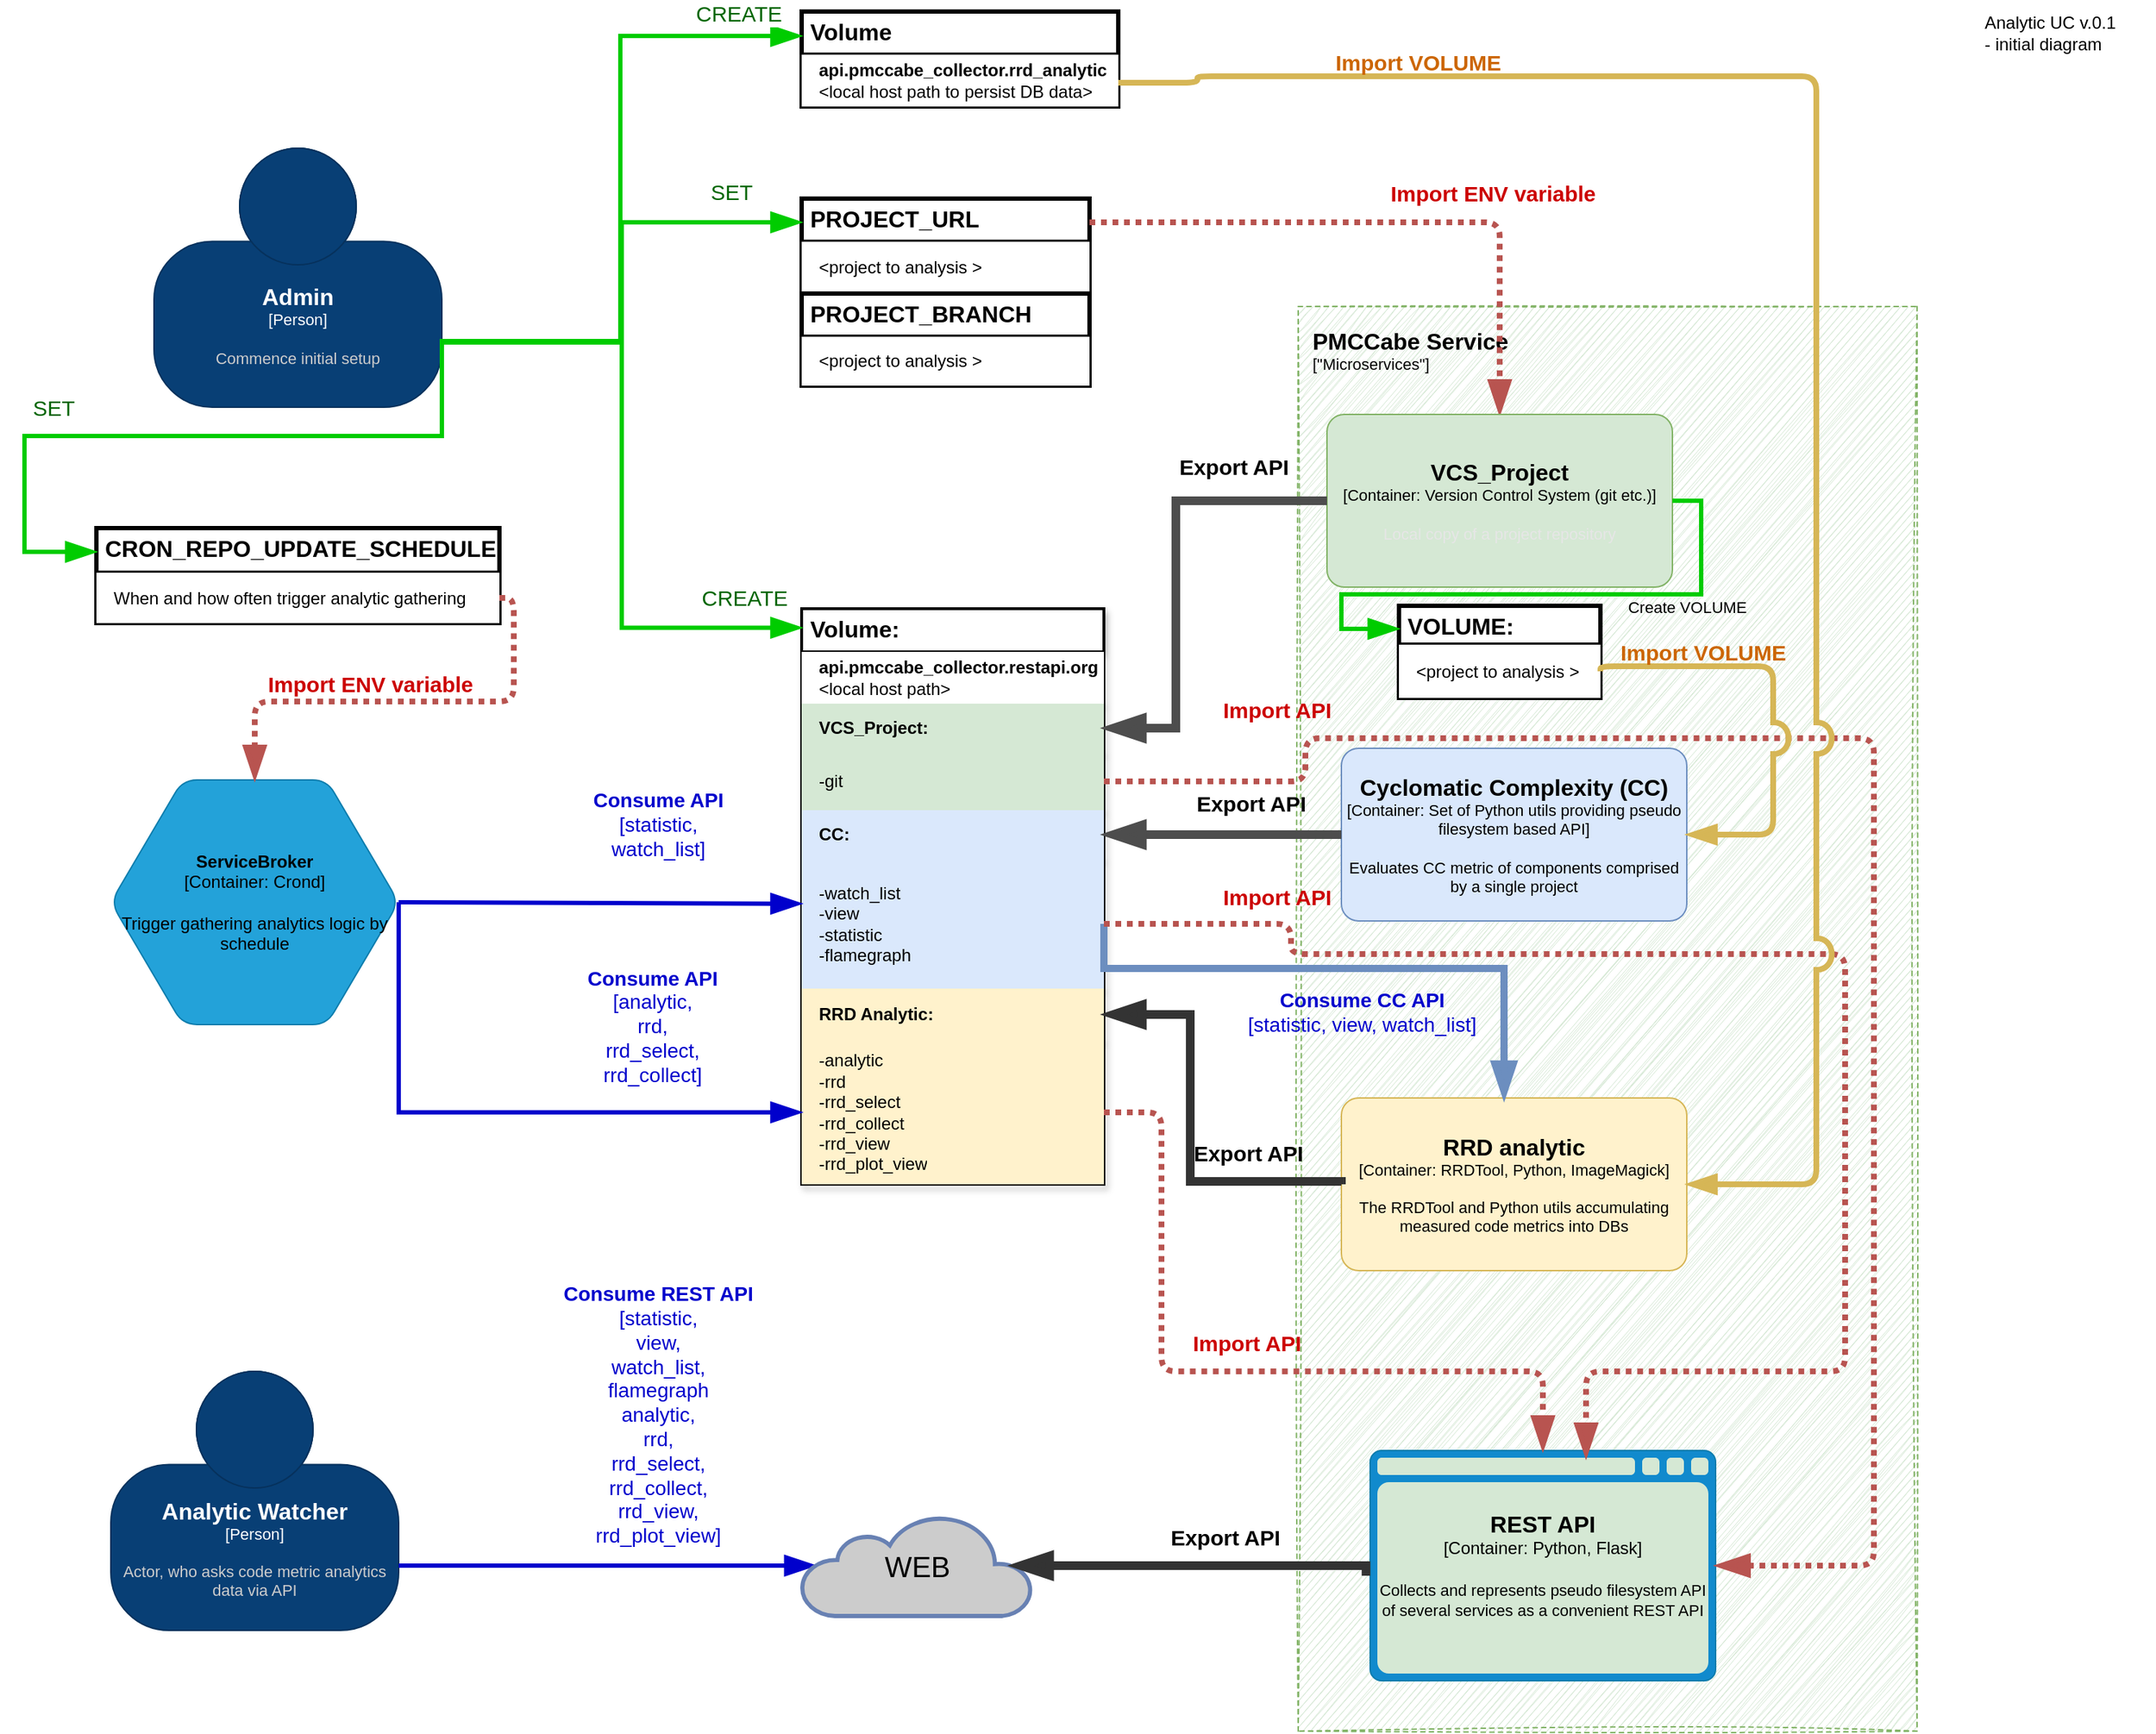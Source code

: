 <mxfile version="21.6.5" type="device">
  <diagram name="Page-1" id="IZ1iP5sBruCZ6rwAAdyG">
    <mxGraphModel dx="2152" dy="1318" grid="1" gridSize="10" guides="1" tooltips="1" connect="1" arrows="1" fold="1" page="1" pageScale="1" pageWidth="180" pageHeight="50" math="0" shadow="0">
      <root>
        <mxCell id="0" />
        <mxCell id="1" parent="0" />
        <object placeholders="1" c4Name="PMCCabe Service" c4Type="SystemScopeBoundary" c4Application="&quot;Microservices&quot;" label="&lt;font style=&quot;font-size: 16px&quot;&gt;&lt;b&gt;&lt;div style=&quot;text-align: left&quot;&gt;%c4Name%&lt;/div&gt;&lt;/b&gt;&lt;/font&gt;&lt;div style=&quot;text-align: left&quot;&gt;[%c4Application%]&lt;/div&gt;" id="Bd3FaW5UfeAnrvADQC-J-1">
          <mxCell style="rounded=0;fontSize=11;whiteSpace=wrap;html=1;arcSize=20;labelBackgroundColor=none;align=left;verticalAlign=top;labelBorderColor=none;spacingTop=0;spacing=10;metaEdit=1;rotatable=0;perimeter=rectanglePerimeter;noLabel=0;labelPadding=0;allowArrows=0;connectable=0;expand=0;recursiveResize=0;editable=1;pointerEvents=0;absoluteArcSize=1;points=[[0.25,0,0],[0.5,0,0],[0.75,0,0],[1,0.25,0],[1,0.5,0],[1,0.75,0],[0.75,1,0],[0.5,1,0],[0.25,1,0],[0,0.75,0],[0,0.5,0],[0,0.25,0]];fillColor=#d5e8d4;strokeColor=#82b366;dashed=1;glass=0;sketch=1;curveFitting=1;jiggle=2;shadow=0;" parent="1" vertex="1">
            <mxGeometry x="275" y="-270" width="430" height="990" as="geometry" />
          </mxCell>
        </object>
        <object placeholders="1" c4Name="Cyclomatic Complexity (CC)" c4Type="Container" c4Technology="Set of Python utils providing pseudo filesystem based API" c4Description="Evaluates CC metric of components comprised by a single project" label="&lt;font style=&quot;font-size: 16px&quot;&gt;&lt;b&gt;%c4Name%&lt;/b&gt;&lt;/font&gt;&lt;div&gt;[%c4Type%: %c4Technology%]&lt;/div&gt;&lt;br&gt;&lt;div&gt;&lt;font style=&quot;font-size: 11px&quot;&gt;&lt;font&gt;%c4Description%&lt;/font&gt;&lt;/font&gt;&lt;/div&gt;" id="Bd3FaW5UfeAnrvADQC-J-2">
          <mxCell style="rounded=1;whiteSpace=wrap;html=1;fontSize=11;labelBackgroundColor=none;fillColor=#dae8fc;align=center;arcSize=10;strokeColor=#6c8ebf;metaEdit=1;resizable=0;points=[[0.25,0,0],[0.5,0,0],[0.75,0,0],[1,0.25,0],[1,0.5,0],[1,0.75,0],[0.75,1,0],[0.5,1,0],[0.25,1,0],[0,0.75,0],[0,0.5,0],[0,0.25,0]];" parent="1" vertex="1">
            <mxGeometry x="305" y="37" width="240" height="120" as="geometry" />
          </mxCell>
        </object>
        <object placeholders="1" c4Name="RRD analytic" c4Type="Container" c4Technology="RRDTool, Python, ImageMagick" c4Description="The RRDTool and Python utils accumulating measured code metrics into DBs" label="&lt;font style=&quot;font-size: 16px&quot;&gt;&lt;b&gt;%c4Name%&lt;/b&gt;&lt;/font&gt;&lt;div&gt;[%c4Type%: %c4Technology%]&lt;/div&gt;&lt;br&gt;&lt;div&gt;&lt;font style=&quot;font-size: 11px&quot;&gt;&lt;font&gt;%c4Description%&lt;/font&gt;&lt;/font&gt;&lt;/div&gt;" id="Bd3FaW5UfeAnrvADQC-J-3">
          <mxCell style="rounded=1;whiteSpace=wrap;html=1;fontSize=11;labelBackgroundColor=none;fillColor=#fff2cc;align=center;arcSize=10;strokeColor=#d6b656;metaEdit=1;resizable=0;points=[[0.25,0,0],[0.5,0,0],[0.75,0,0],[1,0.25,0],[1,0.5,0],[1,0.75,0],[0.75,1,0],[0.5,1,0],[0.25,1,0],[0,0.75,0],[0,0.5,0],[0,0.25,0]];labelBorderColor=none;fontColor=#000000;" parent="1" vertex="1">
            <mxGeometry x="305" y="280" width="240" height="120" as="geometry" />
          </mxCell>
        </object>
        <object placeholders="1" c4Type="REST API" c4Container="Container" c4Technology="Python, Flask" c4Description="Collects and represents pseudo filesystem API of several services as a convenient REST API" label="&lt;font style=&quot;font-size: 16px&quot;&gt;&lt;b&gt;%c4Type%&lt;/b&gt;&lt;/font&gt;&lt;div&gt;[%c4Container%:&amp;nbsp;%c4Technology%]&lt;/div&gt;&lt;br&gt;&lt;div&gt;&lt;font style=&quot;font-size: 11px&quot;&gt;&lt;font&gt;%c4Description%&lt;/font&gt;&lt;/font&gt;&lt;/div&gt;" id="Bd3FaW5UfeAnrvADQC-J-4">
          <mxCell style="shape=mxgraph.c4.webBrowserContainer2;whiteSpace=wrap;html=1;boundedLbl=1;rounded=0;labelBackgroundColor=none;strokeColor=#82b366;fillColor=#d5e8d4;strokeColor=#118ACD;strokeColor2=#0E7DAD;fontSize=12;align=center;metaEdit=1;points=[[0.5,0,0],[1,0.25,0],[1,0.5,0],[1,0.75,0],[0.5,1,0],[0,0.75,0],[0,0.5,0],[0,0.25,0]];resizable=0;" parent="1" vertex="1">
            <mxGeometry x="325" y="525" width="240" height="160" as="geometry" />
          </mxCell>
        </object>
        <object placeholders="1" c4Name="Analytic Watcher" c4Type="Person" c4Description="Actor, who asks code metric analytics data via API" label="&lt;font style=&quot;font-size: 16px&quot;&gt;&lt;b&gt;%c4Name%&lt;/b&gt;&lt;/font&gt;&lt;div&gt;[%c4Type%]&lt;/div&gt;&lt;br&gt;&lt;div&gt;&lt;font style=&quot;font-size: 11px&quot;&gt;&lt;font color=&quot;#cccccc&quot;&gt;%c4Description%&lt;/font&gt;&lt;/div&gt;" id="Bd3FaW5UfeAnrvADQC-J-5">
          <mxCell style="html=1;fontSize=11;dashed=0;whiteSpace=wrap;fillColor=#083F75;strokeColor=#06315C;fontColor=#ffffff;shape=mxgraph.c4.person2;align=center;metaEdit=1;points=[[0.5,0,0],[1,0.5,0],[1,0.75,0],[0.75,1,0],[0.5,1,0],[0.25,1,0],[0,0.75,0],[0,0.5,0]];resizable=0;" parent="1" vertex="1">
            <mxGeometry x="-550" y="470" width="200" height="180" as="geometry" />
          </mxCell>
        </object>
        <mxCell id="Bd3FaW5UfeAnrvADQC-J-6" value="Volume: " style="shape=table;startSize=30;container=1;collapsible=0;childLayout=tableLayout;fontSize=16;align=left;verticalAlign=top;fontStyle=1;spacingLeft=6;spacing=0;resizable=0;strokeWidth=2;perimeterSpacing=0;rounded=0;shadow=1;gradientColor=none;fillStyle=auto;strokeColor=#000000;" parent="1" vertex="1">
          <mxGeometry x="-70" y="-60" width="210" height="400" as="geometry" />
        </mxCell>
        <mxCell id="Bd3FaW5UfeAnrvADQC-J-7" value="" style="shape=tableRow;horizontal=0;startSize=0;swimlaneHead=0;swimlaneBody=0;strokeColor=inherit;top=0;left=0;bottom=0;right=0;collapsible=0;dropTarget=0;fillColor=none;points=[[0,0.5],[1,0.5]];portConstraint=eastwest;fontSize=12;" parent="Bd3FaW5UfeAnrvADQC-J-6" vertex="1">
          <mxGeometry y="30" width="210" height="36" as="geometry" />
        </mxCell>
        <mxCell id="Bd3FaW5UfeAnrvADQC-J-8" value="&lt;b&gt;api.pmccabe_collector.restapi.org&lt;/b&gt;&lt;br&gt;&amp;lt;local host path&amp;gt;" style="shape=partialRectangle;html=1;whiteSpace=wrap;connectable=0;overflow=hidden;top=0;left=0;bottom=0;right=0;pointerEvents=1;fontSize=12;align=left;spacingLeft=10;spacingRight=4;" parent="Bd3FaW5UfeAnrvADQC-J-7" vertex="1">
          <mxGeometry width="210" height="36" as="geometry">
            <mxRectangle width="210" height="36" as="alternateBounds" />
          </mxGeometry>
        </mxCell>
        <mxCell id="Bd3FaW5UfeAnrvADQC-J-48" value="" style="shape=tableRow;horizontal=0;startSize=0;swimlaneHead=0;swimlaneBody=0;strokeColor=inherit;top=0;left=0;bottom=0;right=0;collapsible=0;dropTarget=0;fillColor=none;points=[[0,0.5],[1,0.5]];portConstraint=eastwest;fontSize=12;" parent="Bd3FaW5UfeAnrvADQC-J-6" vertex="1">
          <mxGeometry y="66" width="210" height="34" as="geometry" />
        </mxCell>
        <mxCell id="Bd3FaW5UfeAnrvADQC-J-49" value="&lt;b&gt;VCS_Project:&lt;/b&gt;" style="shape=partialRectangle;html=1;whiteSpace=wrap;connectable=0;strokeColor=#82b366;overflow=hidden;fillColor=#d5e8d4;top=0;left=0;bottom=0;right=0;pointerEvents=1;fontSize=12;align=left;spacingLeft=10;spacingRight=4;" parent="Bd3FaW5UfeAnrvADQC-J-48" vertex="1">
          <mxGeometry width="210" height="34" as="geometry">
            <mxRectangle width="210" height="34" as="alternateBounds" />
          </mxGeometry>
        </mxCell>
        <mxCell id="Bd3FaW5UfeAnrvADQC-J-50" value="" style="shape=tableRow;horizontal=0;startSize=0;swimlaneHead=0;swimlaneBody=0;strokeColor=inherit;top=0;left=0;bottom=0;right=0;collapsible=0;dropTarget=0;fillColor=none;points=[[0,0.5],[1,0.5]];portConstraint=eastwest;fontSize=12;" parent="Bd3FaW5UfeAnrvADQC-J-6" vertex="1">
          <mxGeometry y="100" width="210" height="40" as="geometry" />
        </mxCell>
        <mxCell id="Bd3FaW5UfeAnrvADQC-J-51" value="-git" style="shape=partialRectangle;html=1;whiteSpace=wrap;connectable=0;strokeColor=#82b366;overflow=hidden;fillColor=#d5e8d4;top=0;left=0;bottom=0;right=0;pointerEvents=1;fontSize=12;align=left;spacingLeft=10;spacingRight=4;" parent="Bd3FaW5UfeAnrvADQC-J-50" vertex="1">
          <mxGeometry width="210" height="40" as="geometry">
            <mxRectangle width="210" height="40" as="alternateBounds" />
          </mxGeometry>
        </mxCell>
        <mxCell id="Bd3FaW5UfeAnrvADQC-J-9" value="" style="shape=tableRow;horizontal=0;startSize=0;swimlaneHead=0;swimlaneBody=0;strokeColor=inherit;top=0;left=0;bottom=0;right=0;collapsible=0;dropTarget=0;fillColor=none;points=[[0,0.5],[1,0.5]];portConstraint=eastwest;fontSize=12;" parent="Bd3FaW5UfeAnrvADQC-J-6" vertex="1">
          <mxGeometry y="140" width="210" height="34" as="geometry" />
        </mxCell>
        <mxCell id="Bd3FaW5UfeAnrvADQC-J-10" value="&lt;b&gt;CC:&lt;/b&gt;" style="shape=partialRectangle;html=1;whiteSpace=wrap;connectable=0;strokeColor=#6c8ebf;overflow=hidden;fillColor=#dae8fc;top=0;left=0;bottom=0;right=0;pointerEvents=1;fontSize=12;align=left;spacingLeft=10;spacingRight=4;" parent="Bd3FaW5UfeAnrvADQC-J-9" vertex="1">
          <mxGeometry width="210" height="34" as="geometry">
            <mxRectangle width="210" height="34" as="alternateBounds" />
          </mxGeometry>
        </mxCell>
        <mxCell id="Bd3FaW5UfeAnrvADQC-J-11" value="" style="shape=tableRow;horizontal=0;startSize=0;swimlaneHead=0;swimlaneBody=0;strokeColor=inherit;top=0;left=0;bottom=0;right=0;collapsible=0;dropTarget=0;fillColor=none;points=[[0,0.5],[1,0.5]];portConstraint=eastwest;fontSize=12;" parent="Bd3FaW5UfeAnrvADQC-J-6" vertex="1">
          <mxGeometry y="174" width="210" height="90" as="geometry" />
        </mxCell>
        <mxCell id="Bd3FaW5UfeAnrvADQC-J-12" value="-watch_list&lt;br&gt;-view&lt;br&gt;-statistic&lt;br&gt;-flamegraph" style="shape=partialRectangle;html=1;whiteSpace=wrap;connectable=0;strokeColor=#6c8ebf;overflow=hidden;fillColor=#dae8fc;top=0;left=0;bottom=0;right=0;pointerEvents=1;fontSize=12;align=left;spacingLeft=10;spacingRight=4;" parent="Bd3FaW5UfeAnrvADQC-J-11" vertex="1">
          <mxGeometry width="210" height="90" as="geometry">
            <mxRectangle width="210" height="90" as="alternateBounds" />
          </mxGeometry>
        </mxCell>
        <mxCell id="Bd3FaW5UfeAnrvADQC-J-13" value="" style="shape=tableRow;horizontal=0;startSize=0;swimlaneHead=0;swimlaneBody=0;strokeColor=inherit;top=0;left=0;bottom=0;right=0;collapsible=0;dropTarget=0;fillColor=none;points=[[0,0.5],[1,0.5]];portConstraint=eastwest;fontSize=12;" parent="Bd3FaW5UfeAnrvADQC-J-6" vertex="1">
          <mxGeometry y="264" width="210" height="36" as="geometry" />
        </mxCell>
        <mxCell id="Bd3FaW5UfeAnrvADQC-J-14" value="&lt;b&gt;RRD Analytic:&lt;/b&gt;" style="shape=partialRectangle;html=1;whiteSpace=wrap;connectable=0;strokeColor=#d6b656;overflow=hidden;fillColor=#fff2cc;top=0;left=0;bottom=0;right=0;pointerEvents=1;fontSize=12;align=left;spacingLeft=10;spacingRight=4;" parent="Bd3FaW5UfeAnrvADQC-J-13" vertex="1">
          <mxGeometry width="210" height="36" as="geometry">
            <mxRectangle width="210" height="36" as="alternateBounds" />
          </mxGeometry>
        </mxCell>
        <mxCell id="Bd3FaW5UfeAnrvADQC-J-15" value="" style="shape=tableRow;horizontal=0;startSize=0;swimlaneHead=0;swimlaneBody=0;strokeColor=inherit;top=0;left=0;bottom=0;right=0;collapsible=0;dropTarget=0;fillColor=none;points=[[0,0.5],[1,0.5]];portConstraint=eastwest;fontSize=12;" parent="Bd3FaW5UfeAnrvADQC-J-6" vertex="1">
          <mxGeometry y="300" width="210" height="100" as="geometry" />
        </mxCell>
        <mxCell id="Bd3FaW5UfeAnrvADQC-J-16" value="-analytic&lt;br&gt;-rrd&lt;br&gt;-rrd_select&lt;br&gt;-rrd_collect&lt;br&gt;-rrd_view&lt;br&gt;-rrd_plot_view" style="shape=partialRectangle;html=1;whiteSpace=wrap;connectable=0;strokeColor=#d6b656;overflow=hidden;fillColor=#fff2cc;top=0;left=0;bottom=0;right=0;pointerEvents=1;fontSize=12;align=left;spacingLeft=10;spacingRight=4;" parent="Bd3FaW5UfeAnrvADQC-J-15" vertex="1">
          <mxGeometry width="210" height="100" as="geometry">
            <mxRectangle width="210" height="100" as="alternateBounds" />
          </mxGeometry>
        </mxCell>
        <object placeholders="1" c4Type="Relationship" id="Bd3FaW5UfeAnrvADQC-J-17">
          <mxCell style="endArrow=blockThin;html=1;fontSize=10;fontColor=#404040;strokeWidth=6;endFill=1;strokeColor=#333333;elbow=vertical;metaEdit=1;endSize=14;startSize=14;jumpStyle=arc;jumpSize=16;rounded=0;edgeStyle=orthogonalEdgeStyle;exitX=0;exitY=0.5;exitDx=0;exitDy=0;exitPerimeter=0;entryX=1;entryY=0.5;entryDx=0;entryDy=0;" parent="1" source="Bd3FaW5UfeAnrvADQC-J-3" target="Bd3FaW5UfeAnrvADQC-J-13" edge="1">
            <mxGeometry width="240" relative="1" as="geometry">
              <mxPoint x="25" y="420" as="sourcePoint" />
              <mxPoint x="195" y="222" as="targetPoint" />
              <Array as="points">
                <mxPoint x="305" y="338" />
                <mxPoint x="200" y="338" />
                <mxPoint x="200" y="222" />
              </Array>
            </mxGeometry>
          </mxCell>
        </object>
        <mxCell id="Bd3FaW5UfeAnrvADQC-J-18" value="Export API" style="edgeLabel;html=1;align=center;verticalAlign=middle;resizable=0;points=[];fontSize=15;labelBackgroundColor=none;fontStyle=1" parent="Bd3FaW5UfeAnrvADQC-J-17" vertex="1" connectable="0">
          <mxGeometry x="-0.222" y="-3" relative="1" as="geometry">
            <mxPoint x="37" y="-17" as="offset" />
          </mxGeometry>
        </mxCell>
        <object placeholders="1" c4Type="Relationship" c4Technology="statistic, view, watch_list" c4Description="Consume CC API" label="&lt;div style=&quot;text-align: left; font-size: 14px;&quot;&gt;&lt;div style=&quot;text-align: center; font-size: 14px;&quot;&gt;&lt;b style=&quot;font-size: 14px;&quot;&gt;%c4Description%&lt;/b&gt;&lt;/div&gt;&lt;div style=&quot;text-align: center; font-size: 14px;&quot;&gt;[%c4Technology%]&lt;/div&gt;&lt;/div&gt;" id="Bd3FaW5UfeAnrvADQC-J-19">
          <mxCell style="endArrow=blockThin;html=1;fontSize=14;fontColor=#0000CC;strokeWidth=5;endFill=1;strokeColor=#6c8ebf;elbow=vertical;metaEdit=1;endSize=14;startSize=14;jumpStyle=arc;jumpSize=16;rounded=0;edgeStyle=orthogonalEdgeStyle;exitX=1;exitY=0.5;exitDx=0;exitDy=0;entryX=0.471;entryY=0.008;entryDx=0;entryDy=0;entryPerimeter=0;labelBackgroundColor=none;fillColor=#dae8fc;" parent="1" source="Bd3FaW5UfeAnrvADQC-J-11" target="Bd3FaW5UfeAnrvADQC-J-3" edge="1">
            <mxGeometry x="0.049" y="-30" width="240" relative="1" as="geometry">
              <mxPoint x="195" y="159" as="sourcePoint" />
              <mxPoint x="265" y="420" as="targetPoint" />
              <Array as="points">
                <mxPoint x="140" y="190" />
                <mxPoint x="418" y="190" />
              </Array>
              <mxPoint as="offset" />
            </mxGeometry>
          </mxCell>
        </object>
        <object placeholders="1" c4Type="Export API" id="Bd3FaW5UfeAnrvADQC-J-20">
          <mxCell style="endArrow=blockThin;html=1;fontSize=10;fontColor=#404040;strokeWidth=6;endFill=1;strokeColor=#4D4D4D;elbow=vertical;metaEdit=1;endSize=14;startSize=14;jumpStyle=arc;jumpSize=16;rounded=0;edgeStyle=orthogonalEdgeStyle;exitX=0;exitY=0.5;exitDx=0;exitDy=0;exitPerimeter=0;entryX=1;entryY=0.5;entryDx=0;entryDy=0;" parent="1" source="Bd3FaW5UfeAnrvADQC-J-2" target="Bd3FaW5UfeAnrvADQC-J-9" edge="1">
            <mxGeometry width="240" relative="1" as="geometry">
              <mxPoint x="25" y="420" as="sourcePoint" />
              <mxPoint x="195" y="97.0" as="targetPoint" />
              <Array as="points" />
            </mxGeometry>
          </mxCell>
        </object>
        <mxCell id="Bd3FaW5UfeAnrvADQC-J-21" value="Export API" style="edgeLabel;html=1;align=center;verticalAlign=middle;resizable=0;points=[];fontSize=15;labelBackgroundColor=none;fontStyle=1" parent="Bd3FaW5UfeAnrvADQC-J-20" vertex="1" connectable="0">
          <mxGeometry x="-0.123" y="-4" relative="1" as="geometry">
            <mxPoint x="9" y="-18" as="offset" />
          </mxGeometry>
        </mxCell>
        <mxCell id="Bd3FaW5UfeAnrvADQC-J-22" value="PROJECT_URL" style="shape=table;startSize=30;container=1;collapsible=0;childLayout=tableLayout;fontSize=16;align=left;verticalAlign=top;fontStyle=1;spacingLeft=6;spacing=0;resizable=0;strokeWidth=3;" parent="1" vertex="1">
          <mxGeometry x="-70" y="-345" width="200" height="66" as="geometry" />
        </mxCell>
        <mxCell id="Bd3FaW5UfeAnrvADQC-J-23" value="" style="shape=tableRow;horizontal=0;startSize=0;swimlaneHead=0;swimlaneBody=0;strokeColor=inherit;top=0;left=0;bottom=0;right=0;collapsible=0;dropTarget=0;fillColor=none;points=[[0,0.5],[1,0.5]];portConstraint=eastwest;fontSize=12;" parent="Bd3FaW5UfeAnrvADQC-J-22" vertex="1">
          <mxGeometry y="30" width="200" height="36" as="geometry" />
        </mxCell>
        <mxCell id="Bd3FaW5UfeAnrvADQC-J-24" value="&amp;lt;project to analysis &amp;gt;" style="shape=partialRectangle;html=1;whiteSpace=wrap;connectable=0;overflow=hidden;top=0;left=0;bottom=0;right=0;pointerEvents=1;fontSize=12;align=left;spacingLeft=10;spacingRight=4;" parent="Bd3FaW5UfeAnrvADQC-J-23" vertex="1">
          <mxGeometry width="200" height="36" as="geometry">
            <mxRectangle width="200" height="36" as="alternateBounds" />
          </mxGeometry>
        </mxCell>
        <object placeholders="1" c4Type="Relationship" c4Description="Import ENV variable" label="&lt;div style=&quot;text-align: left; font-size: 15px;&quot;&gt;&lt;div style=&quot;text-align: center; font-size: 15px;&quot;&gt;&lt;b style=&quot;font-size: 15px;&quot;&gt;%c4Description%&lt;/b&gt;&lt;/div&gt;&lt;/div&gt;" id="Bd3FaW5UfeAnrvADQC-J-25">
          <mxCell style="endArrow=blockThin;html=1;fontSize=15;fontColor=#CC0000;strokeWidth=4;endFill=1;strokeColor=#b85450;elbow=vertical;metaEdit=1;endSize=14;startSize=14;jumpStyle=arc;jumpSize=16;rounded=1;edgeStyle=orthogonalEdgeStyle;exitX=1;exitY=0.25;exitDx=0;exitDy=0;entryX=0.5;entryY=0;entryDx=0;entryDy=0;entryPerimeter=0;fillColor=#f8cecc;labelBackgroundColor=none;dashed=1;dashPattern=1 1;" parent="1" source="Bd3FaW5UfeAnrvADQC-J-22" target="Bd3FaW5UfeAnrvADQC-J-40" edge="1">
            <mxGeometry x="0.338" y="22" width="240" relative="1" as="geometry">
              <mxPoint x="185" y="-328.5" as="sourcePoint" />
              <mxPoint x="245" y="60" as="targetPoint" />
              <mxPoint y="1" as="offset" />
            </mxGeometry>
          </mxCell>
        </object>
        <object placeholders="1" c4Type="Relationship" c4Description="Import API" label="&lt;div style=&quot;text-align: left; font-size: 15px;&quot;&gt;&lt;div style=&quot;text-align: center; font-size: 15px;&quot;&gt;&lt;b style=&quot;font-size: 15px;&quot;&gt;%c4Description%&lt;/b&gt;&lt;/div&gt;&lt;/div&gt;" id="Bd3FaW5UfeAnrvADQC-J-26">
          <mxCell style="endArrow=blockThin;html=1;fontSize=15;fontColor=#CC0000;strokeWidth=4;endFill=1;strokeColor=#b85450;elbow=vertical;metaEdit=1;endSize=14;startSize=14;jumpStyle=arc;jumpSize=16;rounded=1;edgeStyle=orthogonalEdgeStyle;exitX=1;exitY=0.5;exitDx=0;exitDy=0;fillColor=#f8cecc;entryX=0.625;entryY=0.031;entryDx=0;entryDy=0;entryPerimeter=0;dashed=1;dashPattern=1 1;labelBackgroundColor=none;" parent="1" source="Bd3FaW5UfeAnrvADQC-J-11" target="Bd3FaW5UfeAnrvADQC-J-4" edge="1">
            <mxGeometry x="-0.775" y="19" width="240" relative="1" as="geometry">
              <mxPoint x="195" y="159" as="sourcePoint" />
              <mxPoint x="135" y="510" as="targetPoint" />
              <Array as="points">
                <mxPoint x="270" y="159" />
                <mxPoint x="270" y="180" />
                <mxPoint x="655" y="180" />
                <mxPoint x="655" y="470" />
                <mxPoint x="475" y="470" />
              </Array>
              <mxPoint as="offset" />
            </mxGeometry>
          </mxCell>
        </object>
        <object placeholders="1" c4Type="Relationship" c4Description="Import API" label="&lt;div style=&quot;text-align: left; font-size: 15px;&quot;&gt;&lt;div style=&quot;text-align: center; font-size: 15px;&quot;&gt;&lt;b style=&quot;font-size: 15px;&quot;&gt;%c4Description%&lt;/b&gt;&lt;/div&gt;&lt;/div&gt;" id="Bd3FaW5UfeAnrvADQC-J-27">
          <mxCell style="endArrow=blockThin;html=1;fontSize=15;fontColor=#CC0000;strokeWidth=4;endFill=1;strokeColor=#b85450;elbow=vertical;metaEdit=1;endSize=14;startSize=14;jumpStyle=arc;jumpSize=16;rounded=1;edgeStyle=orthogonalEdgeStyle;exitX=1;exitY=0.5;exitDx=0;exitDy=0;entryX=0.5;entryY=0;entryDx=0;entryDy=0;entryPerimeter=0;fillColor=#f8cecc;dashed=1;dashPattern=1 1;labelBackgroundColor=none;" parent="1" source="Bd3FaW5UfeAnrvADQC-J-15" target="Bd3FaW5UfeAnrvADQC-J-4" edge="1">
            <mxGeometry x="0.031" y="20" width="240" relative="1" as="geometry">
              <mxPoint x="195" y="290.0" as="sourcePoint" />
              <mxPoint x="95" y="535" as="targetPoint" />
              <Array as="points">
                <mxPoint x="180" y="290" />
                <mxPoint x="180" y="470" />
                <mxPoint x="445" y="470" />
              </Array>
              <mxPoint as="offset" />
            </mxGeometry>
          </mxCell>
        </object>
        <object placeholders="1" c4Type="Relationship" c4Technology="statistic,&#xa;watch_list" c4Description="Consume API" label="&lt;div style=&quot;text-align: left; font-size: 14px;&quot;&gt;&lt;div style=&quot;text-align: center; font-size: 14px;&quot;&gt;&lt;b style=&quot;font-size: 14px;&quot;&gt;%c4Description%&lt;/b&gt;&lt;/div&gt;&lt;div style=&quot;text-align: center; font-size: 14px;&quot;&gt;[%c4Technology%]&lt;/div&gt;&lt;/div&gt;" id="Bd3FaW5UfeAnrvADQC-J-28">
          <mxCell style="endArrow=blockThin;html=1;fontSize=14;fontColor=#0000CC;strokeWidth=3;endFill=1;strokeColor=#0000CC;elbow=vertical;metaEdit=1;endSize=14;startSize=14;jumpStyle=arc;jumpSize=16;rounded=0;edgeStyle=orthogonalEdgeStyle;exitX=1;exitY=0.5;exitDx=0;exitDy=0;exitPerimeter=0;labelBackgroundColor=none;" parent="1" source="Bd3FaW5UfeAnrvADQC-J-71" edge="1">
            <mxGeometry x="0.284" y="55" width="240" relative="1" as="geometry">
              <mxPoint x="-50" y="330" as="sourcePoint" />
              <mxPoint x="-70" y="145" as="targetPoint" />
              <Array as="points">
                <mxPoint x="-310" y="145" />
              </Array>
              <mxPoint as="offset" />
            </mxGeometry>
          </mxCell>
        </object>
        <object placeholders="1" c4Type="Relationship" c4Technology="analytic,&#xa;rrd,&#xa;rrd_select,&#xa;rrd_collect" c4Description="Consume API" label="&lt;div style=&quot;text-align: left; font-size: 14px;&quot;&gt;&lt;div style=&quot;text-align: center; font-size: 14px;&quot;&gt;&lt;b style=&quot;font-size: 14px;&quot;&gt;%c4Description%&lt;/b&gt;&lt;/div&gt;&lt;div style=&quot;text-align: center; font-size: 14px;&quot;&gt;[%c4Technology%]&lt;/div&gt;&lt;/div&gt;" id="Bd3FaW5UfeAnrvADQC-J-29">
          <mxCell style="endArrow=blockThin;html=1;fontSize=14;fontColor=#0000CC;strokeWidth=3;endFill=1;strokeColor=#0000CC;elbow=vertical;metaEdit=1;endSize=14;startSize=14;jumpStyle=arc;jumpSize=16;rounded=0;edgeStyle=orthogonalEdgeStyle;exitX=1;exitY=0.5;exitDx=0;exitDy=0;exitPerimeter=0;labelBackgroundColor=none;entryX=0;entryY=0.5;entryDx=0;entryDy=0;" parent="1" source="Bd3FaW5UfeAnrvADQC-J-71" target="Bd3FaW5UfeAnrvADQC-J-15" edge="1">
            <mxGeometry x="0.506" y="60" width="240" relative="1" as="geometry">
              <mxPoint x="-310" y="425" as="sourcePoint" />
              <mxPoint x="-70" y="270" as="targetPoint" />
              <Array as="points">
                <mxPoint x="-350" y="290" />
              </Array>
              <mxPoint x="1" as="offset" />
            </mxGeometry>
          </mxCell>
        </object>
        <object placeholders="1" c4Type="Relationship" c4Technology="statistic,&#xa;view,&#xa;watch_list,&#xa;flamegraph&#xa;analytic,&#xa;rrd,&#xa;rrd_select,&#xa;rrd_collect,&#xa;rrd_view,&#xa;rrd_plot_view" c4Description="Consume REST API" label="&lt;div style=&quot;text-align: left; font-size: 14px;&quot;&gt;&lt;div style=&quot;text-align: center; font-size: 14px;&quot;&gt;&lt;b style=&quot;font-size: 14px;&quot;&gt;%c4Description%&lt;/b&gt;&lt;/div&gt;&lt;div style=&quot;text-align: center; font-size: 14px;&quot;&gt;[%c4Technology%]&lt;/div&gt;&lt;/div&gt;" id="Bd3FaW5UfeAnrvADQC-J-30">
          <mxCell style="endArrow=blockThin;html=1;fontSize=14;fontColor=#0000CC;strokeWidth=3;endFill=1;strokeColor=#0000CC;elbow=vertical;metaEdit=1;endSize=14;startSize=14;jumpStyle=arc;jumpSize=16;rounded=0;edgeStyle=orthogonalEdgeStyle;exitX=1;exitY=0.75;exitDx=0;exitDy=0;exitPerimeter=0;entryX=0.06;entryY=0.5;entryDx=0;entryDy=0;entryPerimeter=0;labelBackgroundColor=none;" parent="1" source="Bd3FaW5UfeAnrvADQC-J-5" target="Bd3FaW5UfeAnrvADQC-J-32" edge="1">
            <mxGeometry x="0.243" y="105" width="240" relative="1" as="geometry">
              <mxPoint x="-310" y="425" as="sourcePoint" />
              <mxPoint x="-180" y="590" as="targetPoint" />
              <Array as="points">
                <mxPoint x="-320" y="605" />
                <mxPoint x="-320" y="605" />
              </Array>
              <mxPoint as="offset" />
            </mxGeometry>
          </mxCell>
        </object>
        <object placeholders="1" c4Name="Admin" c4Type="Person" c4Description="Commence initial setup" label="&lt;font style=&quot;font-size: 16px&quot;&gt;&lt;b&gt;%c4Name%&lt;/b&gt;&lt;/font&gt;&lt;div&gt;[%c4Type%]&lt;/div&gt;&lt;br&gt;&lt;div&gt;&lt;font style=&quot;font-size: 11px&quot;&gt;&lt;font color=&quot;#cccccc&quot;&gt;%c4Description%&lt;/font&gt;&lt;/div&gt;" id="Bd3FaW5UfeAnrvADQC-J-31">
          <mxCell style="html=1;fontSize=11;dashed=0;whiteSpace=wrap;fillColor=#083F75;strokeColor=#06315C;fontColor=#ffffff;shape=mxgraph.c4.person2;align=center;metaEdit=1;points=[[0.5,0,0],[1,0.5,0],[1,0.75,0],[0.75,1,0],[0.5,1,0],[0.25,1,0],[0,0.75,0],[0,0.5,0]];resizable=0;" parent="1" vertex="1">
            <mxGeometry x="-520" y="-380" width="200" height="180" as="geometry" />
          </mxCell>
        </object>
        <mxCell id="Bd3FaW5UfeAnrvADQC-J-32" value="&lt;font color=&quot;#000000&quot; style=&quot;font-size: 20px;&quot;&gt;WEB&lt;/font&gt;" style="html=1;outlineConnect=0;fillColor=#CCCCCC;strokeColor=#6881B3;gradientColor=none;gradientDirection=north;strokeWidth=2;shape=mxgraph.networks.cloud;fontColor=#ffffff;fontSize=20;" parent="1" vertex="1">
          <mxGeometry x="-70" y="570" width="160" height="70" as="geometry" />
        </mxCell>
        <object placeholders="1" c4Type="Relationship" id="Bd3FaW5UfeAnrvADQC-J-33">
          <mxCell style="endArrow=blockThin;html=1;fontSize=10;fontColor=#404040;strokeWidth=3;endFill=1;strokeColor=#00CC00;elbow=vertical;metaEdit=1;endSize=14;startSize=14;jumpStyle=arc;jumpSize=16;rounded=0;edgeStyle=orthogonalEdgeStyle;exitX=1;exitY=0.75;exitDx=0;exitDy=0;exitPerimeter=0;entryX=0;entryY=0.25;entryDx=0;entryDy=0;" parent="1" source="Bd3FaW5UfeAnrvADQC-J-31" target="Bd3FaW5UfeAnrvADQC-J-22" edge="1">
            <mxGeometry width="240" relative="1" as="geometry">
              <mxPoint x="-30" y="320" as="sourcePoint" />
              <mxPoint x="210" y="320" as="targetPoint" />
            </mxGeometry>
          </mxCell>
        </object>
        <mxCell id="Bd3FaW5UfeAnrvADQC-J-34" value="SET" style="edgeLabel;html=1;align=center;verticalAlign=middle;resizable=0;points=[];fontColor=#006600;fontSize=15;" parent="Bd3FaW5UfeAnrvADQC-J-33" vertex="1" connectable="0">
          <mxGeometry x="0.451" y="-4" relative="1" as="geometry">
            <mxPoint x="42" y="-26" as="offset" />
          </mxGeometry>
        </mxCell>
        <object placeholders="1" c4Type="Relationship" id="Bd3FaW5UfeAnrvADQC-J-35">
          <mxCell style="endArrow=blockThin;html=1;fontSize=10;fontColor=#404040;strokeWidth=3;endFill=1;strokeColor=#00CC00;elbow=vertical;metaEdit=1;endSize=14;startSize=14;jumpStyle=arc;jumpSize=16;rounded=0;edgeStyle=orthogonalEdgeStyle;exitX=1;exitY=0.75;exitDx=0;exitDy=0;exitPerimeter=0;entryX=0;entryY=0.023;entryDx=0;entryDy=0;entryPerimeter=0;" parent="1" edge="1">
            <mxGeometry width="240" relative="1" as="geometry">
              <mxPoint x="-320" y="-241" as="sourcePoint" />
              <mxPoint x="-70" y="-46.8" as="targetPoint" />
              <Array as="points">
                <mxPoint x="-320" y="-246" />
                <mxPoint x="-195" y="-246" />
                <mxPoint x="-195" y="-47" />
              </Array>
            </mxGeometry>
          </mxCell>
        </object>
        <mxCell id="Bd3FaW5UfeAnrvADQC-J-36" value="CREATE" style="edgeLabel;html=1;align=center;verticalAlign=middle;resizable=0;points=[];fontSize=15;fontColor=#006600;" parent="Bd3FaW5UfeAnrvADQC-J-35" vertex="1" connectable="0">
          <mxGeometry x="0.741" y="1" relative="1" as="geometry">
            <mxPoint x="18" y="-20" as="offset" />
          </mxGeometry>
        </mxCell>
        <object placeholders="1" c4Type="Relationship" id="Bd3FaW5UfeAnrvADQC-J-37">
          <mxCell style="endArrow=blockThin;html=1;fontSize=10;fontColor=#404040;strokeWidth=6;endFill=1;strokeColor=#333333;elbow=vertical;metaEdit=1;endSize=14;startSize=14;jumpStyle=arc;jumpSize=16;rounded=0;edgeStyle=orthogonalEdgeStyle;exitX=-0.012;exitY=0.544;exitDx=0;exitDy=0;exitPerimeter=0;entryX=0.91;entryY=0.5;entryDx=0;entryDy=0;entryPerimeter=0;" parent="1" source="Bd3FaW5UfeAnrvADQC-J-4" target="Bd3FaW5UfeAnrvADQC-J-32" edge="1">
            <mxGeometry width="240" relative="1" as="geometry">
              <mxPoint x="328.1" y="605" as="sourcePoint" />
              <mxPoint x="90.0" y="605" as="targetPoint" />
              <Array as="points">
                <mxPoint x="322" y="605" />
              </Array>
            </mxGeometry>
          </mxCell>
        </object>
        <mxCell id="Bd3FaW5UfeAnrvADQC-J-38" value="Export API" style="edgeLabel;html=1;align=center;verticalAlign=middle;resizable=0;points=[];labelBackgroundColor=none;fontSize=15;fontStyle=1" parent="Bd3FaW5UfeAnrvADQC-J-37" vertex="1" connectable="0">
          <mxGeometry x="-0.222" y="-3" relative="1" as="geometry">
            <mxPoint x="-7" y="-17" as="offset" />
          </mxGeometry>
        </mxCell>
        <mxCell id="Bd3FaW5UfeAnrvADQC-J-39" value="Analytic UC v.0.1&lt;br&gt;- initial diagram" style="text;html=1;strokeColor=none;fillColor=none;align=left;verticalAlign=middle;whiteSpace=wrap;rounded=0;" parent="1" vertex="1">
          <mxGeometry x="750" y="-475" width="120" height="30" as="geometry" />
        </mxCell>
        <object placeholders="1" c4Name="VCS_Project" c4Type="Container" c4Technology="Version Control System (git etc.)" c4Description="Local copy of a project repository" label="&lt;font style=&quot;font-size: 16px&quot;&gt;&lt;b&gt;%c4Name%&lt;/b&gt;&lt;/font&gt;&lt;div&gt;[%c4Type%: %c4Technology%]&lt;/div&gt;&lt;br&gt;&lt;div&gt;&lt;font style=&quot;font-size: 11px&quot;&gt;&lt;font color=&quot;#E6E6E6&quot;&gt;%c4Description%&lt;/font&gt;&lt;/div&gt;" id="Bd3FaW5UfeAnrvADQC-J-40">
          <mxCell style="rounded=1;whiteSpace=wrap;html=1;fontSize=11;labelBackgroundColor=none;fillColor=#d5e8d4;align=center;arcSize=10;strokeColor=#82b366;metaEdit=1;resizable=0;points=[[0.25,0,0],[0.5,0,0],[0.75,0,0],[1,0.25,0],[1,0.5,0],[1,0.75,0],[0.75,1,0],[0.5,1,0],[0.25,1,0],[0,0.75,0],[0,0.5,0],[0,0.25,0]];" parent="1" vertex="1">
            <mxGeometry x="295" y="-195" width="240" height="120" as="geometry" />
          </mxCell>
        </object>
        <mxCell id="Bd3FaW5UfeAnrvADQC-J-41" value="PROJECT_BRANCH" style="shape=table;startSize=30;container=1;collapsible=0;childLayout=tableLayout;fontSize=16;align=left;verticalAlign=top;fontStyle=1;spacingLeft=6;spacing=0;resizable=0;strokeWidth=3;" parent="1" vertex="1">
          <mxGeometry x="-70" y="-279" width="200" height="64" as="geometry" />
        </mxCell>
        <mxCell id="Bd3FaW5UfeAnrvADQC-J-42" value="" style="shape=tableRow;horizontal=0;startSize=0;swimlaneHead=0;swimlaneBody=0;strokeColor=inherit;top=0;left=0;bottom=0;right=0;collapsible=0;dropTarget=0;fillColor=none;points=[[0,0.5],[1,0.5]];portConstraint=eastwest;fontSize=12;" parent="Bd3FaW5UfeAnrvADQC-J-41" vertex="1">
          <mxGeometry y="30" width="200" height="34" as="geometry" />
        </mxCell>
        <mxCell id="Bd3FaW5UfeAnrvADQC-J-43" value="&amp;lt;project to analysis &amp;gt;" style="shape=partialRectangle;html=1;whiteSpace=wrap;connectable=0;overflow=hidden;top=0;left=0;bottom=0;right=0;pointerEvents=1;fontSize=12;align=left;spacingLeft=10;spacingRight=4;" parent="Bd3FaW5UfeAnrvADQC-J-42" vertex="1">
          <mxGeometry width="200" height="34" as="geometry">
            <mxRectangle width="200" height="34" as="alternateBounds" />
          </mxGeometry>
        </mxCell>
        <mxCell id="Bd3FaW5UfeAnrvADQC-J-44" value="VOLUME:" style="shape=table;startSize=27;container=1;collapsible=0;childLayout=tableLayout;fontSize=16;align=left;verticalAlign=top;fontStyle=1;spacingLeft=6;spacing=0;resizable=0;strokeWidth=3;" parent="1" vertex="1">
          <mxGeometry x="345" y="-62" width="140" height="64" as="geometry" />
        </mxCell>
        <mxCell id="Bd3FaW5UfeAnrvADQC-J-45" value="" style="shape=tableRow;horizontal=0;startSize=0;swimlaneHead=0;swimlaneBody=0;strokeColor=inherit;top=0;left=0;bottom=0;right=0;collapsible=0;dropTarget=0;fillColor=none;points=[[0,0.5],[1,0.5]];portConstraint=eastwest;fontSize=12;" parent="Bd3FaW5UfeAnrvADQC-J-44" vertex="1">
          <mxGeometry y="27" width="140" height="37" as="geometry" />
        </mxCell>
        <mxCell id="Bd3FaW5UfeAnrvADQC-J-46" value="&amp;lt;project to analysis &amp;gt;" style="shape=partialRectangle;html=1;whiteSpace=wrap;connectable=0;overflow=hidden;top=0;left=0;bottom=0;right=0;pointerEvents=1;fontSize=12;align=left;spacingLeft=10;spacingRight=4;" parent="Bd3FaW5UfeAnrvADQC-J-45" vertex="1">
          <mxGeometry width="140" height="37" as="geometry">
            <mxRectangle width="140" height="37" as="alternateBounds" />
          </mxGeometry>
        </mxCell>
        <object placeholders="1" c4Type="Relationship" c4Description="Import API" label="&lt;div style=&quot;text-align: left; font-size: 15px;&quot;&gt;&lt;div style=&quot;text-align: center; font-size: 15px;&quot;&gt;&lt;b style=&quot;font-size: 15px;&quot;&gt;%c4Description%&lt;/b&gt;&lt;/div&gt;&lt;/div&gt;" id="Bd3FaW5UfeAnrvADQC-J-52">
          <mxCell style="endArrow=blockThin;html=1;fontSize=15;fontColor=#CC0000;strokeWidth=4;endFill=1;strokeColor=#b85450;elbow=vertical;metaEdit=1;endSize=14;startSize=14;jumpStyle=arc;jumpSize=16;rounded=1;edgeStyle=orthogonalEdgeStyle;exitX=1;exitY=0.5;exitDx=0;exitDy=0;fillColor=#f8cecc;entryX=1;entryY=0.5;entryDx=0;entryDy=0;entryPerimeter=0;dashed=1;dashPattern=1 1;labelBackgroundColor=none;" parent="1" source="Bd3FaW5UfeAnrvADQC-J-50" target="Bd3FaW5UfeAnrvADQC-J-4" edge="1">
            <mxGeometry x="-0.728" y="28" width="240" relative="1" as="geometry">
              <mxPoint x="195" y="60" as="sourcePoint" />
              <mxPoint x="624.94" y="375" as="targetPoint" />
              <Array as="points">
                <mxPoint x="280" y="60" />
                <mxPoint x="280" y="30" />
                <mxPoint x="675" y="30" />
                <mxPoint x="675" y="605" />
              </Array>
              <mxPoint x="-20" y="8" as="offset" />
            </mxGeometry>
          </mxCell>
        </object>
        <object placeholders="1" c4Type="Relationship" id="Bd3FaW5UfeAnrvADQC-J-54">
          <mxCell style="endArrow=blockThin;html=1;fontSize=10;fontColor=#404040;strokeWidth=3;endFill=1;strokeColor=#00CC00;elbow=vertical;metaEdit=1;endSize=14;startSize=14;jumpStyle=arc;jumpSize=16;rounded=0;edgeStyle=orthogonalEdgeStyle;exitX=1;exitY=0.5;exitDx=0;exitDy=0;exitPerimeter=0;entryX=0;entryY=0.25;entryDx=0;entryDy=0;" parent="1" source="Bd3FaW5UfeAnrvADQC-J-40" target="Bd3FaW5UfeAnrvADQC-J-44" edge="1">
            <mxGeometry width="240" relative="1" as="geometry">
              <mxPoint x="-255" y="-10" as="sourcePoint" />
              <mxPoint x="205" y="-40" as="targetPoint" />
              <Array as="points">
                <mxPoint x="555" y="-135" />
                <mxPoint x="555" y="-70" />
                <mxPoint x="305" y="-70" />
                <mxPoint x="305" y="-46" />
              </Array>
            </mxGeometry>
          </mxCell>
        </object>
        <mxCell id="Bd3FaW5UfeAnrvADQC-J-55" value="Create VOLUME" style="edgeLabel;html=1;align=center;verticalAlign=middle;resizable=0;points=[];labelBackgroundColor=none;" parent="Bd3FaW5UfeAnrvADQC-J-54" vertex="1" connectable="0">
          <mxGeometry x="0.741" y="1" relative="1" as="geometry">
            <mxPoint x="239" y="-4" as="offset" />
          </mxGeometry>
        </mxCell>
        <object placeholders="1" c4Type="Relationship" c4Description="Import VOLUME" label="&lt;div style=&quot;text-align: left; font-size: 15px;&quot;&gt;&lt;div style=&quot;text-align: center; font-size: 15px;&quot;&gt;&lt;b style=&quot;font-size: 15px;&quot;&gt;%c4Description%&lt;/b&gt;&lt;/div&gt;&lt;/div&gt;" id="Bd3FaW5UfeAnrvADQC-J-56">
          <mxCell style="endArrow=blockThin;html=1;fontSize=15;fontColor=#CC6600;strokeWidth=4;endFill=1;strokeColor=#d6b656;elbow=vertical;metaEdit=1;endSize=11;startSize=14;jumpStyle=arc;jumpSize=16;rounded=1;edgeStyle=orthogonalEdgeStyle;exitX=1;exitY=0.5;exitDx=0;exitDy=0;entryX=1;entryY=0.5;entryDx=0;entryDy=0;entryPerimeter=0;fillColor=#fff2cc;labelBackgroundColor=none;" parent="1" source="Bd3FaW5UfeAnrvADQC-J-45" target="Bd3FaW5UfeAnrvADQC-J-2" edge="1">
            <mxGeometry x="-0.511" y="10" width="240" relative="1" as="geometry">
              <mxPoint x="185" y="-223" as="sourcePoint" />
              <mxPoint x="425" y="-185" as="targetPoint" />
              <mxPoint x="1" as="offset" />
              <Array as="points">
                <mxPoint x="485" y="-20" />
                <mxPoint x="605" y="-20" />
                <mxPoint x="605" y="97" />
              </Array>
            </mxGeometry>
          </mxCell>
        </object>
        <mxCell id="Bd3FaW5UfeAnrvADQC-J-62" value="Volume" style="shape=table;startSize=30;container=1;collapsible=0;childLayout=tableLayout;fontSize=16;align=left;verticalAlign=top;fontStyle=1;spacingLeft=6;spacing=0;resizable=0;strokeWidth=3;" parent="1" vertex="1">
          <mxGeometry x="-70" y="-475" width="220" height="66" as="geometry" />
        </mxCell>
        <mxCell id="Bd3FaW5UfeAnrvADQC-J-63" value="" style="shape=tableRow;horizontal=0;startSize=0;swimlaneHead=0;swimlaneBody=0;strokeColor=inherit;top=0;left=0;bottom=0;right=0;collapsible=0;dropTarget=0;fillColor=none;points=[[0,0.5],[1,0.5]];portConstraint=eastwest;fontSize=12;" parent="Bd3FaW5UfeAnrvADQC-J-62" vertex="1">
          <mxGeometry y="30" width="220" height="36" as="geometry" />
        </mxCell>
        <mxCell id="Bd3FaW5UfeAnrvADQC-J-64" value="&lt;b&gt;api.pmccabe_collector.rrd_analytic&lt;/b&gt;&lt;br&gt;&amp;lt;local host path to persist DB data&amp;gt;" style="shape=partialRectangle;html=1;whiteSpace=wrap;connectable=0;overflow=hidden;top=0;left=0;bottom=0;right=0;pointerEvents=1;fontSize=12;align=left;spacingLeft=10;spacingRight=4;" parent="Bd3FaW5UfeAnrvADQC-J-63" vertex="1">
          <mxGeometry width="220" height="36" as="geometry">
            <mxRectangle width="220" height="36" as="alternateBounds" />
          </mxGeometry>
        </mxCell>
        <object placeholders="1" c4Type="Relationship" id="Bd3FaW5UfeAnrvADQC-J-67">
          <mxCell style="endArrow=blockThin;html=1;fontSize=10;fontColor=#404040;strokeWidth=3;endFill=1;strokeColor=#00CC00;elbow=vertical;metaEdit=1;endSize=14;startSize=14;jumpStyle=arc;jumpSize=16;rounded=0;edgeStyle=orthogonalEdgeStyle;exitX=1;exitY=0.75;exitDx=0;exitDy=0;exitPerimeter=0;" parent="1" source="Bd3FaW5UfeAnrvADQC-J-31" edge="1">
            <mxGeometry width="240" relative="1" as="geometry">
              <mxPoint x="-306" y="-20" as="sourcePoint" />
              <mxPoint x="-70" y="-458" as="targetPoint" />
              <Array as="points">
                <mxPoint x="-196" y="-245" />
                <mxPoint x="-196" y="-458" />
              </Array>
            </mxGeometry>
          </mxCell>
        </object>
        <mxCell id="Bd3FaW5UfeAnrvADQC-J-68" value="CREATE" style="edgeLabel;html=1;align=center;verticalAlign=middle;resizable=0;points=[];fontSize=15;fontColor=#006600;" parent="Bd3FaW5UfeAnrvADQC-J-67" vertex="1" connectable="0">
          <mxGeometry x="0.741" y="1" relative="1" as="geometry">
            <mxPoint x="16" y="-15" as="offset" />
          </mxGeometry>
        </mxCell>
        <object placeholders="1" c4Type="Relationship" c4Description="Import VOLUME" label="&lt;div style=&quot;text-align: left; font-size: 15px;&quot;&gt;&lt;div style=&quot;text-align: center; font-size: 15px;&quot;&gt;&lt;b style=&quot;font-size: 15px;&quot;&gt;%c4Description%&lt;/b&gt;&lt;/div&gt;&lt;/div&gt;" id="Bd3FaW5UfeAnrvADQC-J-69">
          <mxCell style="endArrow=blockThin;html=1;fontSize=15;fontColor=#CC6600;strokeWidth=4;endFill=1;strokeColor=#d6b656;elbow=vertical;metaEdit=1;endSize=11;startSize=14;jumpStyle=arc;jumpSize=16;rounded=1;edgeStyle=orthogonalEdgeStyle;exitX=1;exitY=0.75;exitDx=0;exitDy=0;entryX=1;entryY=0.5;entryDx=0;entryDy=0;entryPerimeter=0;fillColor=#fff2cc;labelBackgroundColor=none;" parent="1" source="Bd3FaW5UfeAnrvADQC-J-62" target="Bd3FaW5UfeAnrvADQC-J-3" edge="1">
            <mxGeometry x="-0.685" y="10" width="240" relative="1" as="geometry">
              <mxPoint x="205" y="-427" as="sourcePoint" />
              <mxPoint x="635" y="-183" as="targetPoint" />
              <mxPoint as="offset" />
              <Array as="points">
                <mxPoint x="205" y="-425" />
                <mxPoint x="205" y="-430" />
                <mxPoint x="635" y="-430" />
                <mxPoint x="635" y="340" />
              </Array>
            </mxGeometry>
          </mxCell>
        </object>
        <object placeholders="1" c4Type="ServiceBroker" c4Container="Container" c4Technology="Crond" c4Description="Trigger gathering analytics logic by schedule" label="&lt;font style=&quot;font-size: 12px;&quot;&gt;&lt;b style=&quot;font-size: 12px;&quot;&gt;%c4Type%&lt;/b&gt;&lt;/font&gt;&lt;div style=&quot;font-size: 12px;&quot;&gt;[%c4Container%:&amp;nbsp;%c4Technology%]&lt;/div&gt;&lt;br style=&quot;font-size: 12px;&quot;&gt;&lt;div style=&quot;font-size: 12px;&quot;&gt;&lt;font style=&quot;font-size: 12px;&quot;&gt;&lt;font style=&quot;font-size: 12px;&quot;&gt;%c4Description%&lt;/font&gt;&lt;/font&gt;&lt;/div&gt;" id="Bd3FaW5UfeAnrvADQC-J-71">
          <mxCell style="shape=hexagon;size=50;perimeter=hexagonPerimeter2;whiteSpace=wrap;html=1;fixedSize=1;rounded=1;labelBackgroundColor=none;fillColor=#23A2D9;fontSize=12;fontColor=#000000;align=center;strokeColor=#0E7DAD;metaEdit=1;points=[[0.5,0,0],[1,0.25,0],[1,0.5,0],[1,0.75,0],[0.5,1,0],[0,0.75,0],[0,0.5,0],[0,0.25,0]];resizable=0;" parent="1" vertex="1">
            <mxGeometry x="-550" y="59" width="200" height="170" as="geometry" />
          </mxCell>
        </object>
        <mxCell id="Bd3FaW5UfeAnrvADQC-J-72" value="CRON_REPO_UPDATE_SCHEDULE" style="shape=table;startSize=31;container=1;collapsible=0;childLayout=tableLayout;fontSize=16;align=left;verticalAlign=top;fontStyle=1;spacingLeft=6;spacing=0;resizable=0;strokeWidth=3;" parent="1" vertex="1">
          <mxGeometry x="-560" y="-116" width="280" height="66" as="geometry" />
        </mxCell>
        <mxCell id="Bd3FaW5UfeAnrvADQC-J-73" value="" style="shape=tableRow;horizontal=0;startSize=0;swimlaneHead=0;swimlaneBody=0;strokeColor=inherit;top=0;left=0;bottom=0;right=0;collapsible=0;dropTarget=0;fillColor=none;points=[[0,0.5],[1,0.5]];portConstraint=eastwest;fontSize=12;" parent="Bd3FaW5UfeAnrvADQC-J-72" vertex="1">
          <mxGeometry y="31" width="280" height="35" as="geometry" />
        </mxCell>
        <mxCell id="Bd3FaW5UfeAnrvADQC-J-74" value="When and how often trigger analytic gathering" style="shape=partialRectangle;html=1;whiteSpace=wrap;connectable=0;overflow=hidden;top=0;left=0;bottom=0;right=0;pointerEvents=1;fontSize=12;align=left;spacingLeft=10;spacingRight=4;" parent="Bd3FaW5UfeAnrvADQC-J-73" vertex="1">
          <mxGeometry width="280" height="35" as="geometry">
            <mxRectangle width="280" height="35" as="alternateBounds" />
          </mxGeometry>
        </mxCell>
        <object placeholders="1" c4Type="Relationship" id="Bd3FaW5UfeAnrvADQC-J-75">
          <mxCell style="endArrow=blockThin;html=1;fontSize=10;fontColor=#404040;strokeWidth=3;endFill=1;strokeColor=#00CC00;elbow=vertical;metaEdit=1;endSize=14;startSize=14;jumpStyle=arc;jumpSize=16;rounded=0;edgeStyle=orthogonalEdgeStyle;exitX=1;exitY=0.75;exitDx=0;exitDy=0;exitPerimeter=0;entryX=0;entryY=0.25;entryDx=0;entryDy=0;" parent="1" source="Bd3FaW5UfeAnrvADQC-J-31" target="Bd3FaW5UfeAnrvADQC-J-72" edge="1">
            <mxGeometry width="240" relative="1" as="geometry">
              <mxPoint x="-310" y="-231" as="sourcePoint" />
              <mxPoint x="-60" y="-36.8" as="targetPoint" />
              <Array as="points">
                <mxPoint x="-320" y="-180" />
                <mxPoint x="-610" y="-180" />
                <mxPoint x="-610" y="-99" />
              </Array>
            </mxGeometry>
          </mxCell>
        </object>
        <mxCell id="Bd3FaW5UfeAnrvADQC-J-76" value="SET" style="edgeLabel;html=1;align=center;verticalAlign=middle;resizable=0;points=[];fontSize=15;fontColor=#006600;" parent="Bd3FaW5UfeAnrvADQC-J-75" vertex="1" connectable="0">
          <mxGeometry x="0.741" y="1" relative="1" as="geometry">
            <mxPoint x="19" y="-88" as="offset" />
          </mxGeometry>
        </mxCell>
        <object placeholders="1" c4Type="Relationship" c4Description="Import ENV variable" label="&lt;div style=&quot;text-align: left; font-size: 15px;&quot;&gt;&lt;div style=&quot;text-align: center; font-size: 15px;&quot;&gt;&lt;b style=&quot;font-size: 15px;&quot;&gt;%c4Description%&lt;/b&gt;&lt;/div&gt;&lt;/div&gt;" id="Bd3FaW5UfeAnrvADQC-J-77">
          <mxCell style="endArrow=blockThin;html=1;fontSize=15;fontColor=#CC0000;strokeWidth=4;endFill=1;strokeColor=#b85450;elbow=vertical;metaEdit=1;endSize=14;startSize=14;jumpStyle=arc;jumpSize=16;rounded=1;edgeStyle=orthogonalEdgeStyle;exitX=1;exitY=0.5;exitDx=0;exitDy=0;entryX=0.5;entryY=0;entryDx=0;entryDy=0;entryPerimeter=0;fillColor=#f8cecc;labelBackgroundColor=none;dashed=1;dashPattern=1 1;" parent="1" source="Bd3FaW5UfeAnrvADQC-J-73" target="Bd3FaW5UfeAnrvADQC-J-71" edge="1">
            <mxGeometry x="0.15" y="-13" width="240" relative="1" as="geometry">
              <mxPoint x="140" y="-319" as="sourcePoint" />
              <mxPoint x="370" y="-185" as="targetPoint" />
              <mxPoint as="offset" />
            </mxGeometry>
          </mxCell>
        </object>
        <object placeholders="1" c4Type="Export API" id="Bd3FaW5UfeAnrvADQC-J-78">
          <mxCell style="endArrow=blockThin;html=1;fontSize=10;fontColor=#404040;strokeWidth=6;endFill=1;strokeColor=#4D4D4D;elbow=vertical;metaEdit=1;endSize=14;startSize=14;jumpStyle=arc;jumpSize=16;rounded=0;edgeStyle=orthogonalEdgeStyle;exitX=0;exitY=0.5;exitDx=0;exitDy=0;exitPerimeter=0;entryX=1;entryY=0.5;entryDx=0;entryDy=0;" parent="1" source="Bd3FaW5UfeAnrvADQC-J-40" target="Bd3FaW5UfeAnrvADQC-J-48" edge="1">
            <mxGeometry width="240" relative="1" as="geometry">
              <mxPoint x="315" y="107" as="sourcePoint" />
              <mxPoint x="150" y="107" as="targetPoint" />
              <Array as="points">
                <mxPoint x="190" y="-135" />
                <mxPoint x="190" y="23" />
              </Array>
            </mxGeometry>
          </mxCell>
        </object>
        <mxCell id="Bd3FaW5UfeAnrvADQC-J-79" value="Export API" style="edgeLabel;html=1;align=center;verticalAlign=middle;resizable=0;points=[];fontSize=15;labelBackgroundColor=none;fontStyle=1" parent="Bd3FaW5UfeAnrvADQC-J-78" vertex="1" connectable="0">
          <mxGeometry x="-0.123" y="-4" relative="1" as="geometry">
            <mxPoint x="44" y="-57" as="offset" />
          </mxGeometry>
        </mxCell>
      </root>
    </mxGraphModel>
  </diagram>
</mxfile>
